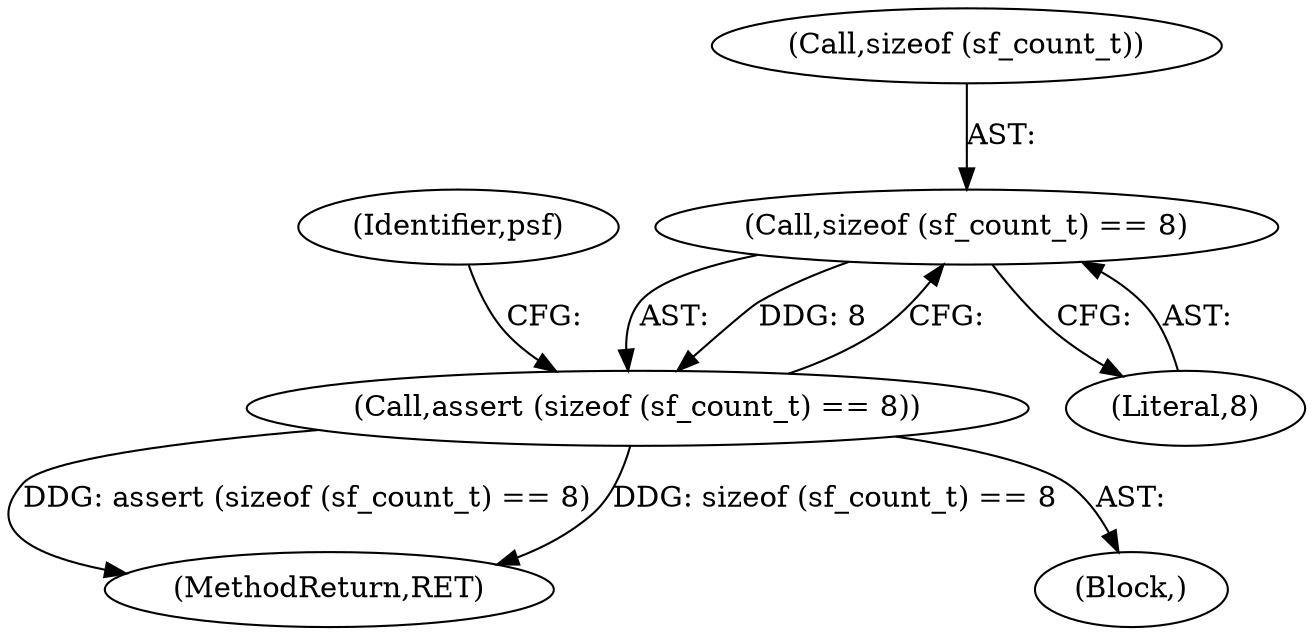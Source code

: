 digraph "0_libsndfile_708e996c87c5fae77b104ccfeb8f6db784c32074_19@API" {
"1000109" [label="(Call,sizeof (sf_count_t) == 8)"];
"1000108" [label="(Call,assert (sizeof (sf_count_t) == 8))"];
"1000178" [label="(MethodReturn,RET)"];
"1000109" [label="(Call,sizeof (sf_count_t) == 8)"];
"1000110" [label="(Call,sizeof (sf_count_t))"];
"1000112" [label="(Literal,8)"];
"1000106" [label="(Block,)"];
"1000108" [label="(Call,assert (sizeof (sf_count_t) == 8))"];
"1000116" [label="(Identifier,psf)"];
"1000109" -> "1000108"  [label="AST: "];
"1000109" -> "1000112"  [label="CFG: "];
"1000110" -> "1000109"  [label="AST: "];
"1000112" -> "1000109"  [label="AST: "];
"1000108" -> "1000109"  [label="CFG: "];
"1000109" -> "1000108"  [label="DDG: 8"];
"1000108" -> "1000106"  [label="AST: "];
"1000116" -> "1000108"  [label="CFG: "];
"1000108" -> "1000178"  [label="DDG: assert (sizeof (sf_count_t) == 8)"];
"1000108" -> "1000178"  [label="DDG: sizeof (sf_count_t) == 8"];
}
